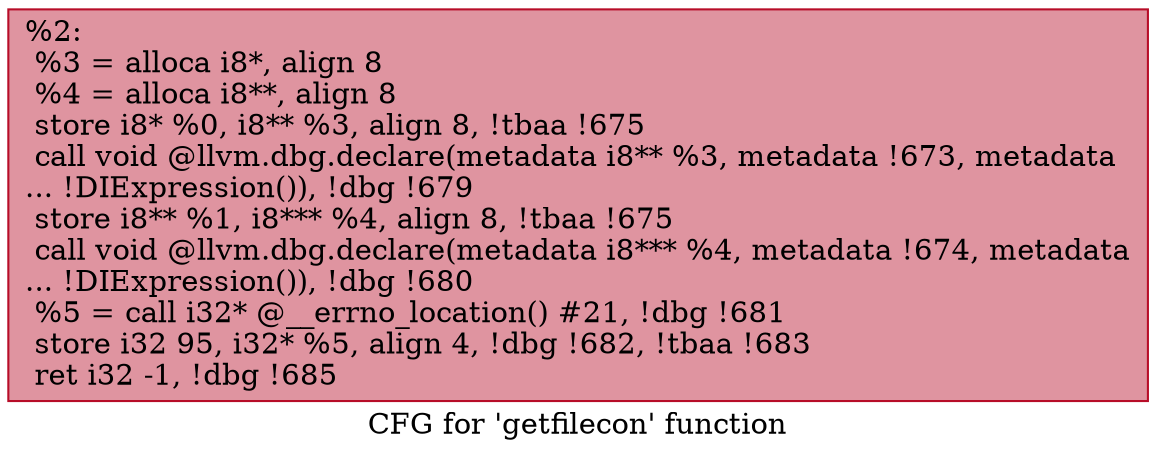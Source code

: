 digraph "CFG for 'getfilecon' function" {
	label="CFG for 'getfilecon' function";

	Node0x15d6890 [shape=record,color="#b70d28ff", style=filled, fillcolor="#b70d2870",label="{%2:\l  %3 = alloca i8*, align 8\l  %4 = alloca i8**, align 8\l  store i8* %0, i8** %3, align 8, !tbaa !675\l  call void @llvm.dbg.declare(metadata i8** %3, metadata !673, metadata\l... !DIExpression()), !dbg !679\l  store i8** %1, i8*** %4, align 8, !tbaa !675\l  call void @llvm.dbg.declare(metadata i8*** %4, metadata !674, metadata\l... !DIExpression()), !dbg !680\l  %5 = call i32* @__errno_location() #21, !dbg !681\l  store i32 95, i32* %5, align 4, !dbg !682, !tbaa !683\l  ret i32 -1, !dbg !685\l}"];
}
